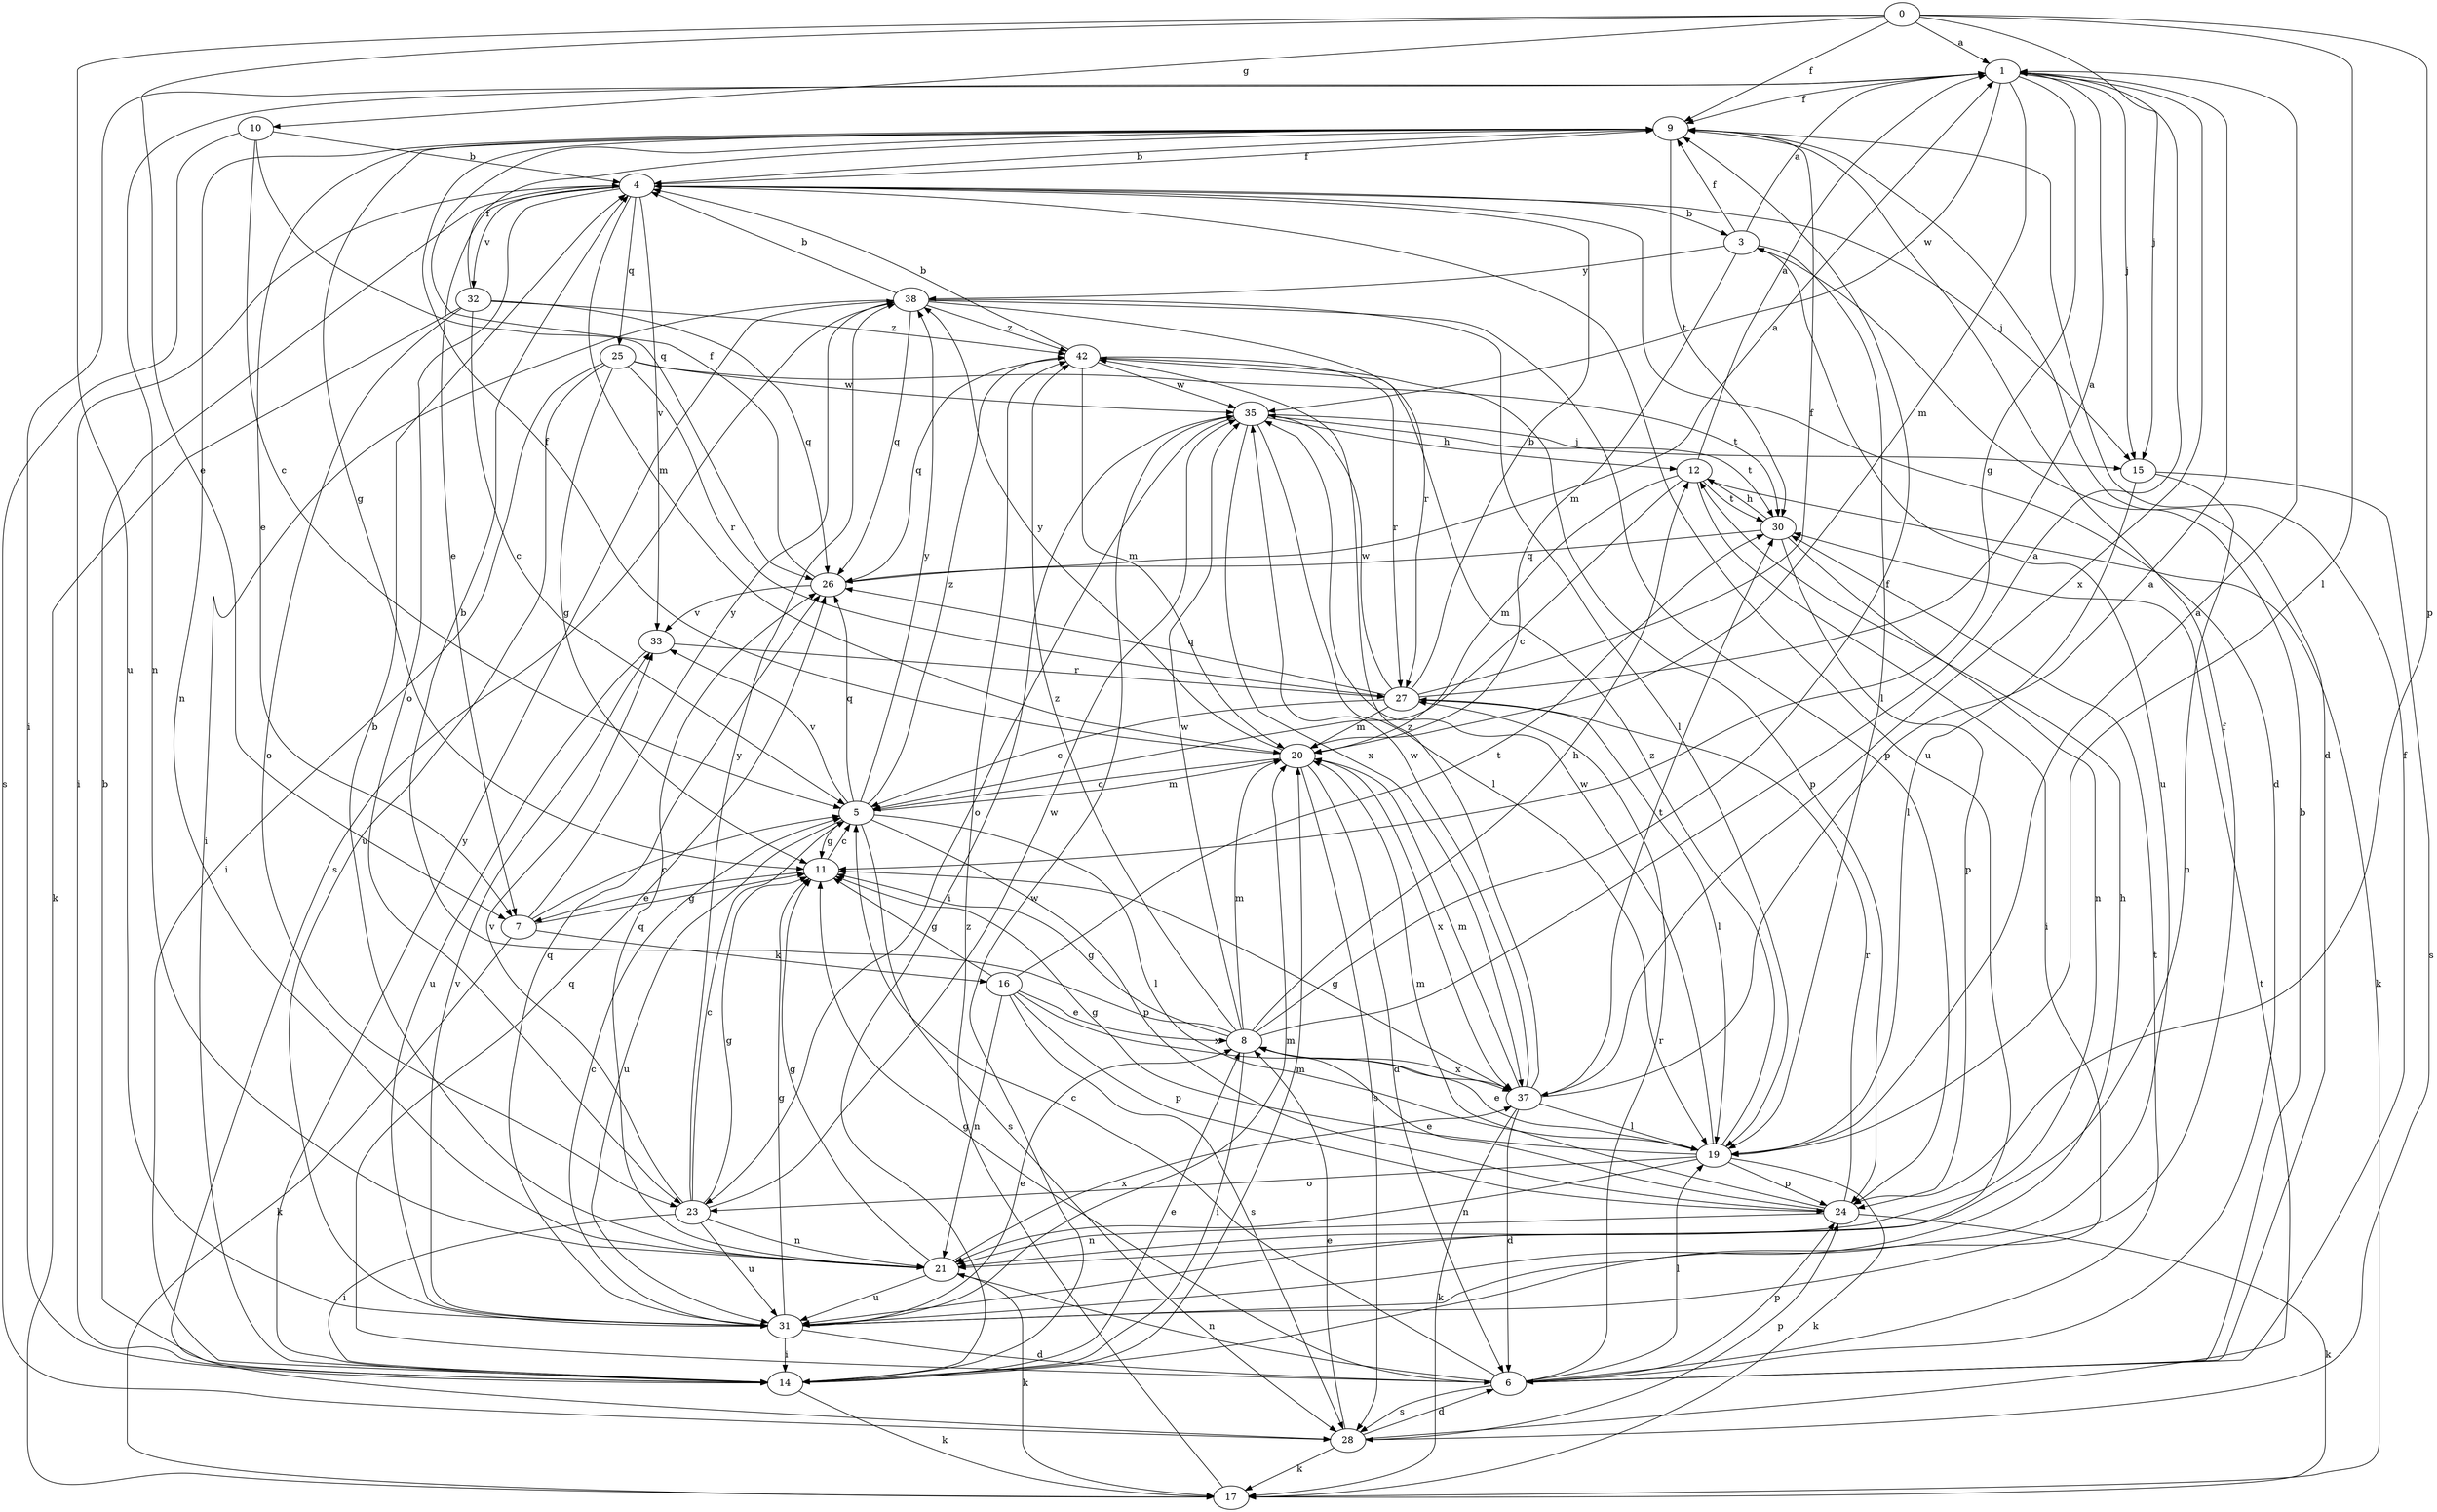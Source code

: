 strict digraph  {
0;
1;
3;
4;
5;
6;
7;
8;
9;
10;
11;
12;
14;
15;
16;
17;
19;
20;
21;
23;
24;
25;
26;
27;
28;
30;
31;
32;
33;
35;
37;
38;
42;
0 -> 1  [label=a];
0 -> 7  [label=e];
0 -> 9  [label=f];
0 -> 10  [label=g];
0 -> 15  [label=j];
0 -> 19  [label=l];
0 -> 24  [label=p];
0 -> 31  [label=u];
1 -> 9  [label=f];
1 -> 11  [label=g];
1 -> 14  [label=i];
1 -> 15  [label=j];
1 -> 20  [label=m];
1 -> 21  [label=n];
1 -> 35  [label=w];
1 -> 37  [label=x];
3 -> 1  [label=a];
3 -> 9  [label=f];
3 -> 19  [label=l];
3 -> 20  [label=m];
3 -> 31  [label=u];
3 -> 38  [label=y];
4 -> 3  [label=b];
4 -> 6  [label=d];
4 -> 7  [label=e];
4 -> 9  [label=f];
4 -> 14  [label=i];
4 -> 15  [label=j];
4 -> 20  [label=m];
4 -> 23  [label=o];
4 -> 25  [label=q];
4 -> 31  [label=u];
4 -> 32  [label=v];
4 -> 33  [label=v];
5 -> 11  [label=g];
5 -> 19  [label=l];
5 -> 20  [label=m];
5 -> 24  [label=p];
5 -> 26  [label=q];
5 -> 28  [label=s];
5 -> 31  [label=u];
5 -> 33  [label=v];
5 -> 38  [label=y];
5 -> 42  [label=z];
6 -> 3  [label=b];
6 -> 5  [label=c];
6 -> 9  [label=f];
6 -> 11  [label=g];
6 -> 19  [label=l];
6 -> 21  [label=n];
6 -> 24  [label=p];
6 -> 26  [label=q];
6 -> 27  [label=r];
6 -> 28  [label=s];
6 -> 30  [label=t];
7 -> 5  [label=c];
7 -> 11  [label=g];
7 -> 16  [label=k];
7 -> 17  [label=k];
7 -> 38  [label=y];
8 -> 1  [label=a];
8 -> 4  [label=b];
8 -> 9  [label=f];
8 -> 11  [label=g];
8 -> 12  [label=h];
8 -> 14  [label=i];
8 -> 20  [label=m];
8 -> 35  [label=w];
8 -> 37  [label=x];
8 -> 42  [label=z];
9 -> 4  [label=b];
9 -> 6  [label=d];
9 -> 7  [label=e];
9 -> 11  [label=g];
9 -> 21  [label=n];
9 -> 30  [label=t];
10 -> 4  [label=b];
10 -> 5  [label=c];
10 -> 26  [label=q];
10 -> 28  [label=s];
11 -> 5  [label=c];
11 -> 7  [label=e];
12 -> 1  [label=a];
12 -> 5  [label=c];
12 -> 14  [label=i];
12 -> 17  [label=k];
12 -> 20  [label=m];
12 -> 30  [label=t];
14 -> 4  [label=b];
14 -> 8  [label=e];
14 -> 17  [label=k];
14 -> 20  [label=m];
14 -> 35  [label=w];
14 -> 38  [label=y];
15 -> 19  [label=l];
15 -> 21  [label=n];
15 -> 28  [label=s];
16 -> 8  [label=e];
16 -> 11  [label=g];
16 -> 21  [label=n];
16 -> 24  [label=p];
16 -> 28  [label=s];
16 -> 30  [label=t];
16 -> 37  [label=x];
17 -> 42  [label=z];
19 -> 1  [label=a];
19 -> 8  [label=e];
19 -> 11  [label=g];
19 -> 17  [label=k];
19 -> 21  [label=n];
19 -> 23  [label=o];
19 -> 24  [label=p];
19 -> 35  [label=w];
19 -> 42  [label=z];
20 -> 5  [label=c];
20 -> 6  [label=d];
20 -> 9  [label=f];
20 -> 28  [label=s];
20 -> 37  [label=x];
20 -> 38  [label=y];
21 -> 4  [label=b];
21 -> 11  [label=g];
21 -> 17  [label=k];
21 -> 26  [label=q];
21 -> 31  [label=u];
21 -> 37  [label=x];
23 -> 5  [label=c];
23 -> 11  [label=g];
23 -> 14  [label=i];
23 -> 21  [label=n];
23 -> 31  [label=u];
23 -> 33  [label=v];
23 -> 35  [label=w];
23 -> 38  [label=y];
24 -> 8  [label=e];
24 -> 17  [label=k];
24 -> 20  [label=m];
24 -> 21  [label=n];
24 -> 27  [label=r];
25 -> 11  [label=g];
25 -> 14  [label=i];
25 -> 27  [label=r];
25 -> 30  [label=t];
25 -> 31  [label=u];
25 -> 35  [label=w];
26 -> 1  [label=a];
26 -> 9  [label=f];
26 -> 33  [label=v];
27 -> 1  [label=a];
27 -> 4  [label=b];
27 -> 5  [label=c];
27 -> 9  [label=f];
27 -> 19  [label=l];
27 -> 20  [label=m];
27 -> 26  [label=q];
27 -> 35  [label=w];
28 -> 6  [label=d];
28 -> 8  [label=e];
28 -> 17  [label=k];
28 -> 24  [label=p];
28 -> 30  [label=t];
30 -> 12  [label=h];
30 -> 21  [label=n];
30 -> 24  [label=p];
30 -> 26  [label=q];
31 -> 5  [label=c];
31 -> 6  [label=d];
31 -> 8  [label=e];
31 -> 9  [label=f];
31 -> 11  [label=g];
31 -> 12  [label=h];
31 -> 14  [label=i];
31 -> 20  [label=m];
31 -> 26  [label=q];
31 -> 33  [label=v];
32 -> 5  [label=c];
32 -> 9  [label=f];
32 -> 17  [label=k];
32 -> 23  [label=o];
32 -> 26  [label=q];
32 -> 42  [label=z];
33 -> 27  [label=r];
33 -> 31  [label=u];
35 -> 12  [label=h];
35 -> 14  [label=i];
35 -> 15  [label=j];
35 -> 19  [label=l];
35 -> 23  [label=o];
35 -> 30  [label=t];
35 -> 37  [label=x];
37 -> 1  [label=a];
37 -> 6  [label=d];
37 -> 11  [label=g];
37 -> 17  [label=k];
37 -> 19  [label=l];
37 -> 20  [label=m];
37 -> 30  [label=t];
37 -> 35  [label=w];
37 -> 42  [label=z];
38 -> 4  [label=b];
38 -> 14  [label=i];
38 -> 19  [label=l];
38 -> 24  [label=p];
38 -> 26  [label=q];
38 -> 27  [label=r];
38 -> 28  [label=s];
38 -> 42  [label=z];
42 -> 4  [label=b];
42 -> 20  [label=m];
42 -> 24  [label=p];
42 -> 26  [label=q];
42 -> 27  [label=r];
42 -> 35  [label=w];
}
